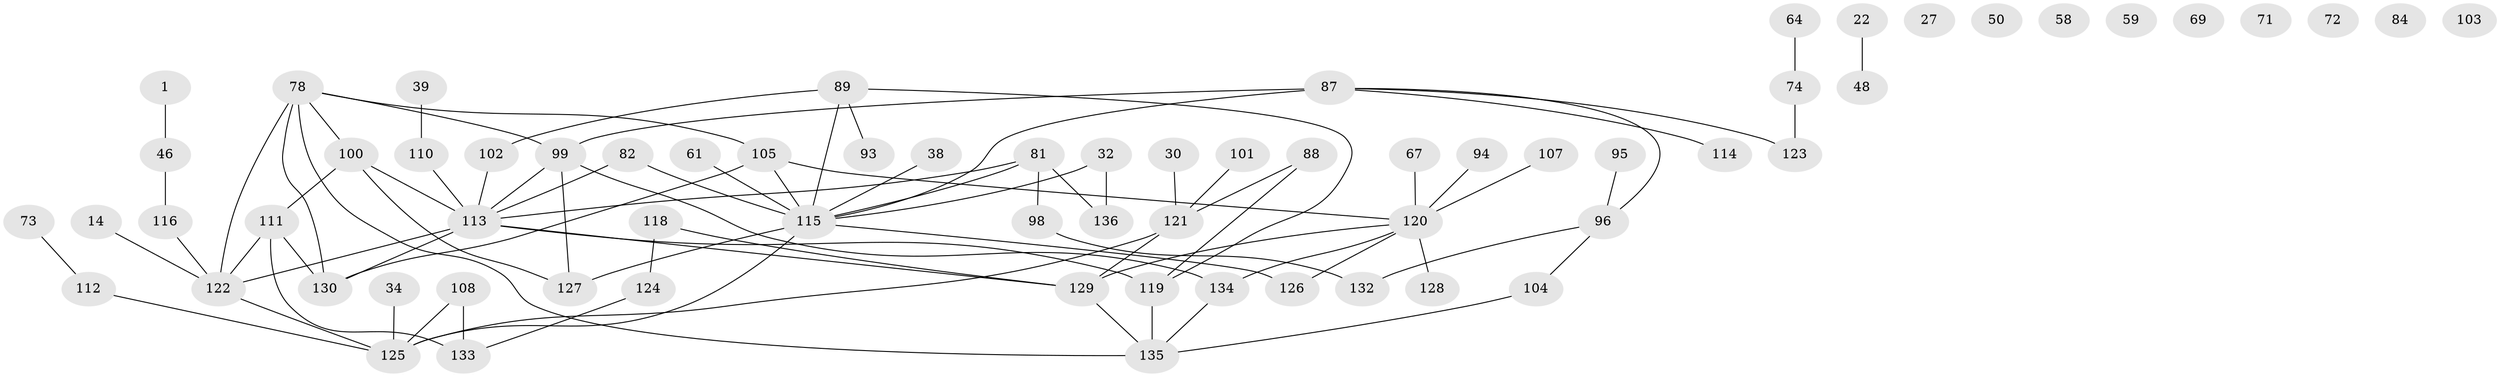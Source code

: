 // original degree distribution, {1: 0.20588235294117646, 3: 0.2426470588235294, 5: 0.04411764705882353, 2: 0.2867647058823529, 4: 0.1323529411764706, 0: 0.0661764705882353, 7: 0.007352941176470588, 6: 0.014705882352941176}
// Generated by graph-tools (version 1.1) at 2025/40/03/09/25 04:40:32]
// undirected, 68 vertices, 84 edges
graph export_dot {
graph [start="1"]
  node [color=gray90,style=filled];
  1;
  14;
  22;
  27;
  30;
  32;
  34;
  38;
  39;
  46;
  48;
  50;
  58;
  59;
  61;
  64;
  67;
  69;
  71;
  72;
  73;
  74;
  78 [super="+26+42+52"];
  81;
  82 [super="+16+80"];
  84;
  87 [super="+53+6"];
  88;
  89;
  93;
  94;
  95;
  96 [super="+19+8+33+54+91"];
  98;
  99 [super="+75+55+76"];
  100 [super="+7"];
  101;
  102;
  103;
  104;
  105 [super="+49"];
  107;
  108;
  110;
  111;
  112;
  113 [super="+85+109"];
  114;
  115 [super="+23+70"];
  116 [super="+35"];
  118;
  119;
  120 [super="+3+83+77"];
  121 [super="+9"];
  122 [super="+117"];
  123;
  124 [super="+106"];
  125 [super="+63"];
  126;
  127;
  128;
  129 [super="+41"];
  130 [super="+68+24+79"];
  132;
  133 [super="+97"];
  134 [super="+28+60+131"];
  135 [super="+20+92+90"];
  136;
  1 -- 46;
  14 -- 122;
  22 -- 48;
  30 -- 121;
  32 -- 136;
  32 -- 115;
  34 -- 125;
  38 -- 115;
  39 -- 110;
  46 -- 116;
  61 -- 115;
  64 -- 74;
  67 -- 120;
  73 -- 112;
  74 -- 123;
  78 -- 130;
  78 -- 100;
  78 -- 135 [weight=2];
  78 -- 99;
  78 -- 105;
  78 -- 122;
  81 -- 98;
  81 -- 136;
  81 -- 115;
  81 -- 113;
  82 -- 115 [weight=2];
  82 -- 113;
  87 -- 99 [weight=2];
  87 -- 114;
  87 -- 115;
  87 -- 96;
  87 -- 123;
  88 -- 119;
  88 -- 121;
  89 -- 93;
  89 -- 102;
  89 -- 119;
  89 -- 115;
  94 -- 120;
  95 -- 96;
  96 -- 132;
  96 -- 104;
  98 -- 132;
  99 -- 127;
  99 -- 134;
  99 -- 113 [weight=2];
  100 -- 127;
  100 -- 111;
  100 -- 113 [weight=2];
  101 -- 121;
  102 -- 113;
  104 -- 135;
  105 -- 120;
  105 -- 130 [weight=2];
  105 -- 115;
  107 -- 120;
  108 -- 125;
  108 -- 133;
  110 -- 113;
  111 -- 122;
  111 -- 130;
  111 -- 133;
  112 -- 125;
  113 -- 129;
  113 -- 119;
  113 -- 130 [weight=2];
  113 -- 122 [weight=2];
  115 -- 126;
  115 -- 127;
  115 -- 125;
  116 -- 122;
  118 -- 129;
  118 -- 124;
  119 -- 135;
  120 -- 128;
  120 -- 134 [weight=2];
  120 -- 126;
  120 -- 129;
  121 -- 129;
  121 -- 125;
  122 -- 125 [weight=2];
  124 -- 133;
  129 -- 135;
  134 -- 135 [weight=2];
}
